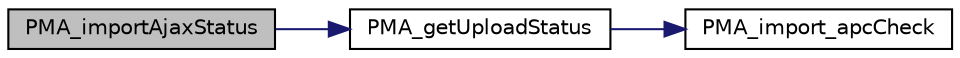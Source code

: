 digraph G
{
  edge [fontname="Helvetica",fontsize="10",labelfontname="Helvetica",labelfontsize="10"];
  node [fontname="Helvetica",fontsize="10",shape=record];
  rankdir="LR";
  Node1 [label="PMA_importAjaxStatus",height=0.2,width=0.4,color="black", fillcolor="grey75", style="filled" fontcolor="black"];
  Node1 -> Node2 [color="midnightblue",fontsize="10",style="solid",fontname="Helvetica"];
  Node2 [label="PMA_getUploadStatus",height=0.2,width=0.4,color="black", fillcolor="white", style="filled",URL="$apc_8php.html#a9f9a4341bc3f27947713359737af1e9f",tooltip="Returns upload status."];
  Node2 -> Node3 [color="midnightblue",fontsize="10",style="solid",fontname="Helvetica"];
  Node3 [label="PMA_import_apcCheck",height=0.2,width=0.4,color="black", fillcolor="white", style="filled",URL="$display__import__ajax_8lib_8php.html#a4463b050e8ebdd5aaed98e79d3a6dce4",tooltip="Checks if APC bar extension is available and configured correctly."];
}
